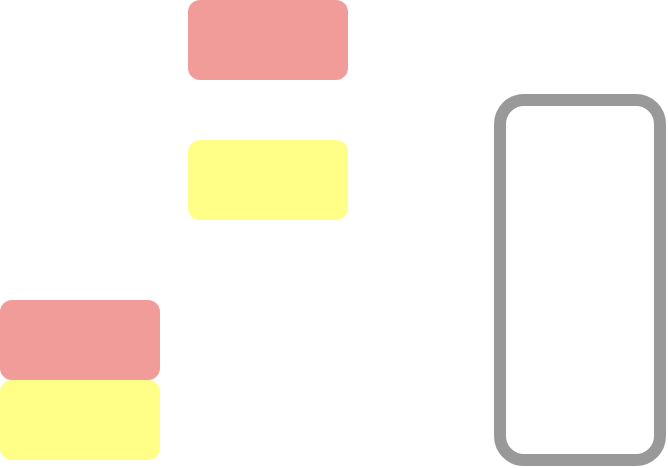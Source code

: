<mxfile version="21.7.5" type="github">
  <diagram name="第 1 页" id="Z2PqrVjuMP8-q8A3F45y">
    <mxGraphModel dx="1042" dy="569" grid="1" gridSize="10" guides="1" tooltips="1" connect="1" arrows="1" fold="1" page="1" pageScale="1" pageWidth="827" pageHeight="1169" math="0" shadow="0">
      <root>
        <mxCell id="0" />
        <mxCell id="1" parent="0" />
        <mxCell id="SbXN5RtH8hsS0JA_UMuh-10" value="" style="rounded=1;whiteSpace=wrap;html=1;fillColor=#ffff88;strokeColor=none;" vertex="1" parent="1">
          <mxGeometry x="280" y="320" width="80" height="40" as="geometry" />
        </mxCell>
        <mxCell id="SbXN5RtH8hsS0JA_UMuh-12" value="" style="rounded=1;whiteSpace=wrap;html=1;fillColor=#ffff88;strokeColor=none;" vertex="1" parent="1">
          <mxGeometry x="374" y="200" width="80" height="40" as="geometry" />
        </mxCell>
        <mxCell id="SbXN5RtH8hsS0JA_UMuh-13" value="" style="rounded=1;whiteSpace=wrap;html=1;fillColor=#F19C99;strokeColor=none;" vertex="1" parent="1">
          <mxGeometry x="280" y="280" width="80" height="40" as="geometry" />
        </mxCell>
        <mxCell id="SbXN5RtH8hsS0JA_UMuh-14" value="" style="rounded=1;whiteSpace=wrap;html=1;fillColor=#F19C99;strokeColor=none;" vertex="1" parent="1">
          <mxGeometry x="374" y="130" width="80" height="40" as="geometry" />
        </mxCell>
        <mxCell id="SbXN5RtH8hsS0JA_UMuh-3" value="" style="rounded=1;whiteSpace=wrap;html=1;strokeWidth=6;strokeColor=#999999;fillColor=none;" vertex="1" parent="1">
          <mxGeometry x="530" y="180" width="80" height="180" as="geometry" />
        </mxCell>
      </root>
    </mxGraphModel>
  </diagram>
</mxfile>

